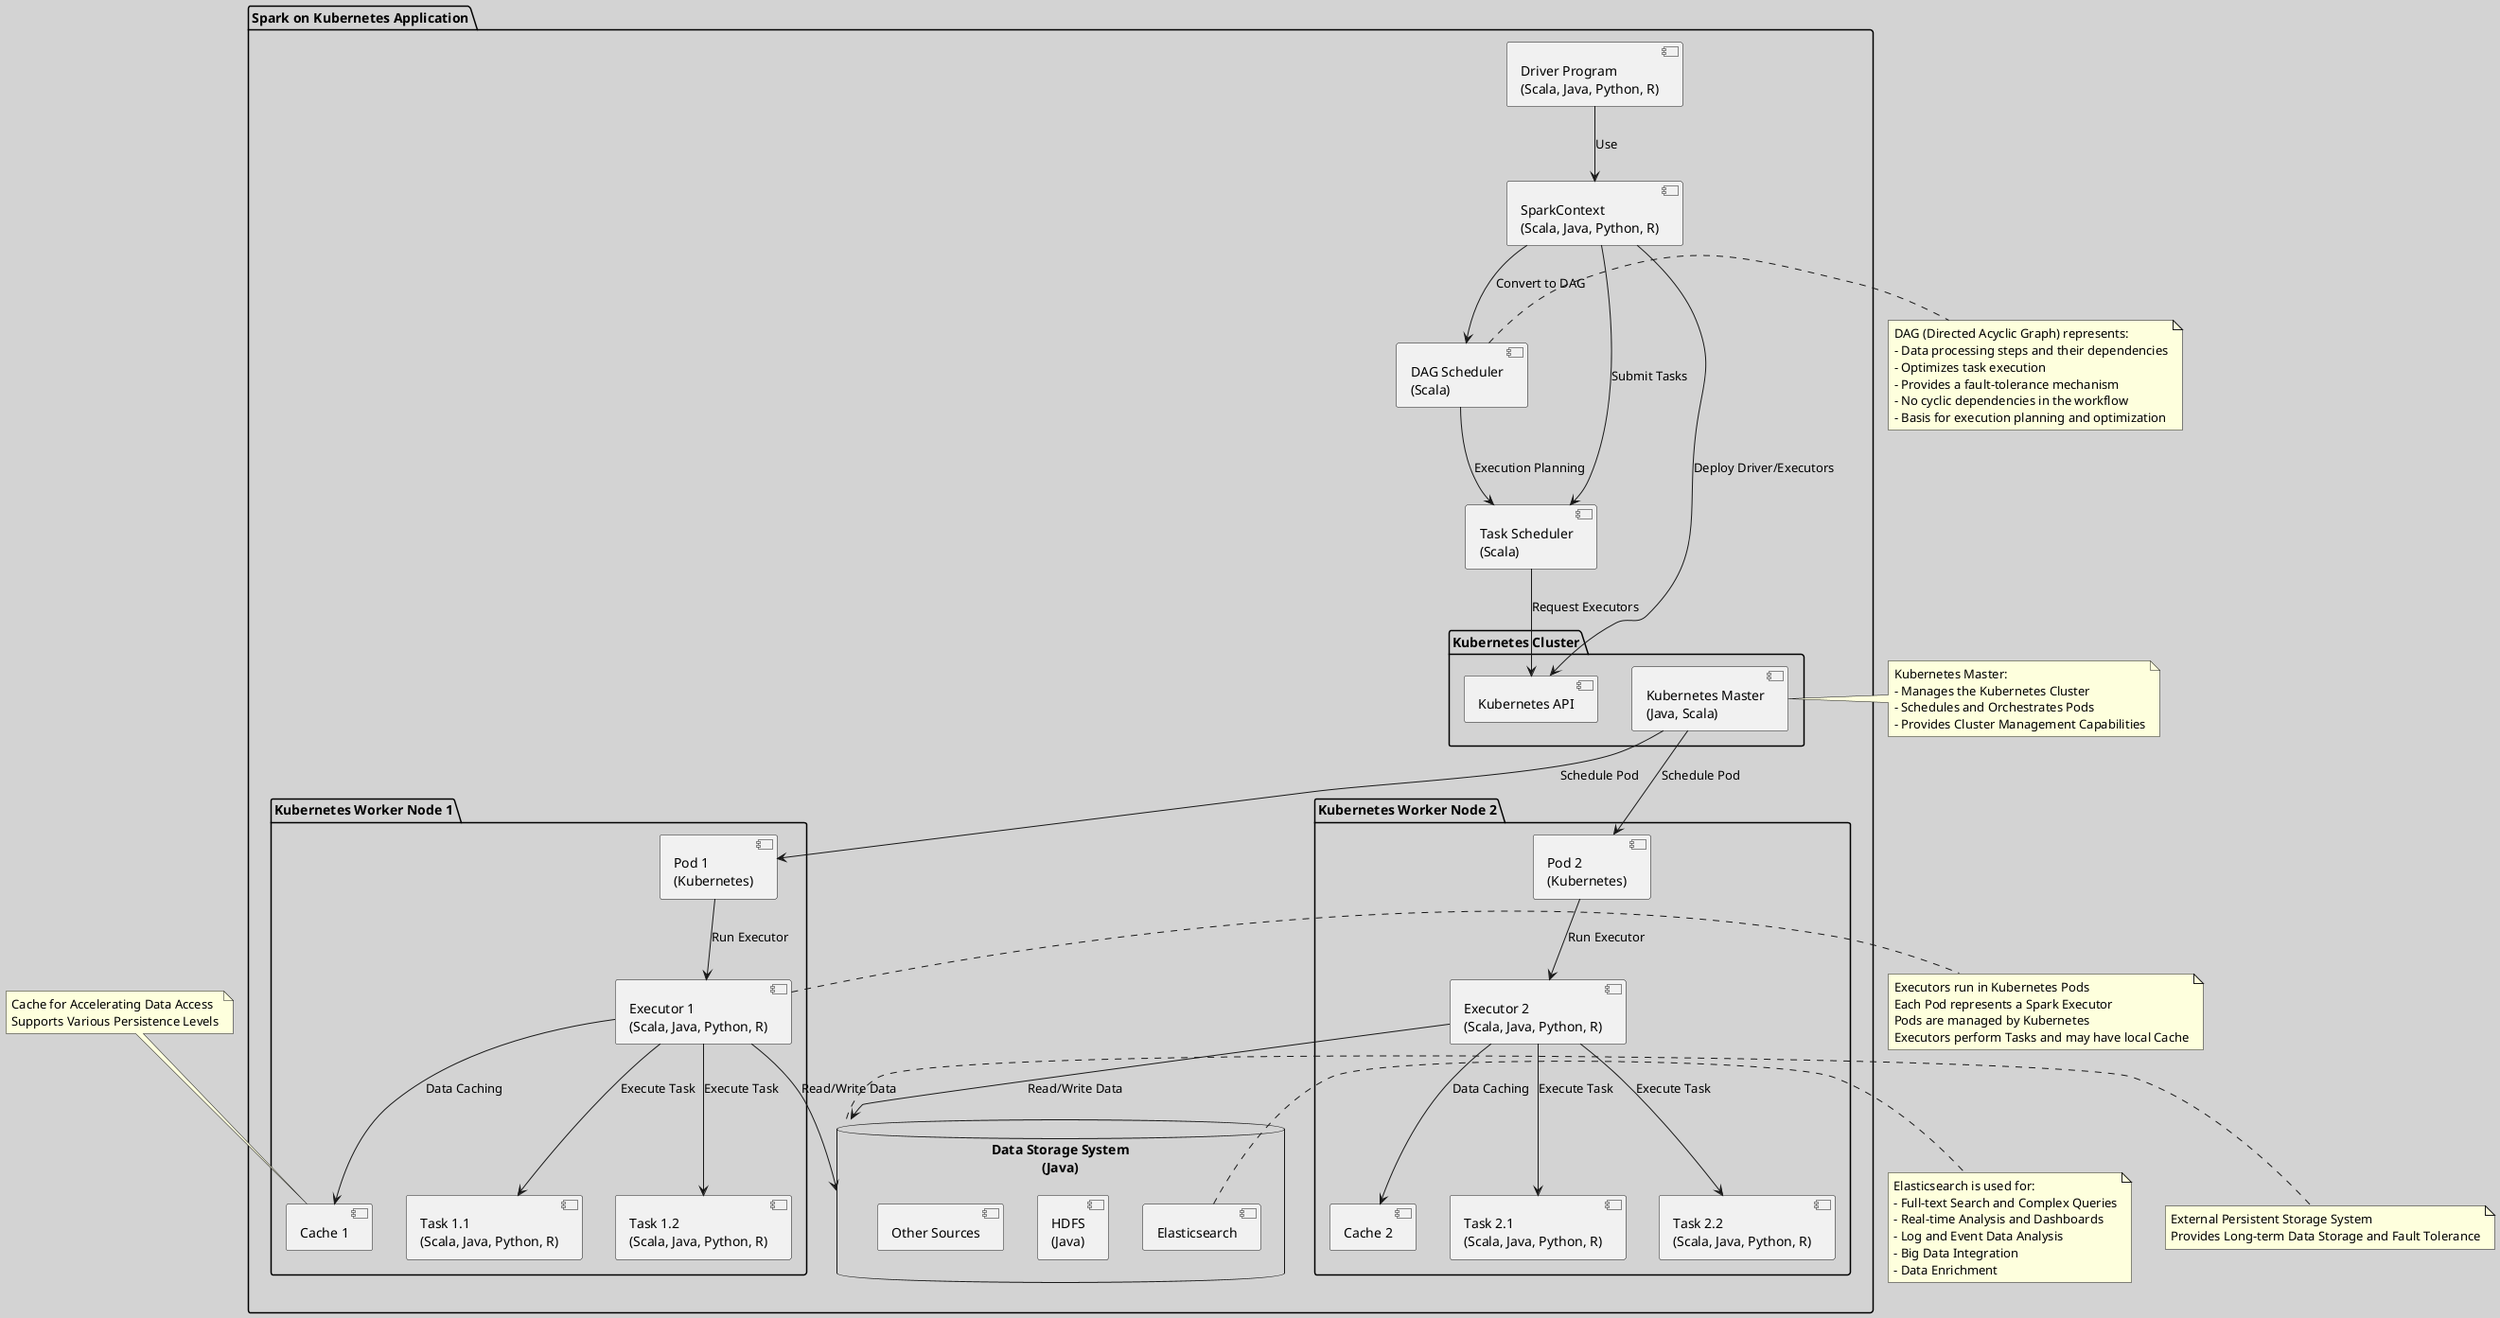 @startuml
skinparam backgroundColor #D3D3D3

package "Spark on Kubernetes Application" {
    [Driver Program\n(Scala, Java, Python, R)] as Driver
        [SparkContext\n(Scala, Java, Python, R)] as SC
        [DAG Scheduler\n(Scala)] as DAG
        [Task Scheduler\n(Scala)] as TS

    package "Kubernetes Cluster" {
        [Kubernetes Master\n(Java, Scala)] as K8sMaster
        [Kubernetes API] as K8sAPI
    }

    package "Kubernetes Worker Node 1" {
        [Pod 1\n(Kubernetes)] as Pod1
        [Executor 1\n(Scala, Java, Python, R)] as E1
        [Cache 1] as C1
        [Task 1.1\n(Scala, Java, Python, R)] as T11
        [Task 1.2\n(Scala, Java, Python, R)] as T12
    }

    package "Kubernetes Worker Node 2" {
        [Pod 2\n(Kubernetes)] as Pod2
        [Executor 2\n(Scala, Java, Python, R)] as E2
        [Cache 2] as C2
        [Task 2.1\n(Scala, Java, Python, R)] as T21
        [Task 2.2\n(Scala, Java, Python, R)] as T22
    }

    database "Data Storage System\n(Java)" as Storage {
        [HDFS\n(Java)]
        [Elasticsearch]
        [Other Sources] as Others
    }
}

Driver --> SC : Use
SC --> DAG : Convert to DAG
SC --> TS : Submit Tasks
SC --> K8sAPI : Deploy Driver/Executors
DAG --> TS : Execution Planning
TS --> K8sAPI : Request Executors
K8sMaster --> Pod1 : Schedule Pod
K8sMaster --> Pod2 : Schedule Pod
Pod1 --> E1 : Run Executor
E1 --> C1 : Data Caching
E1 --> T11 : Execute Task
E1 --> T12 : Execute Task
Pod2 --> E2 : Run Executor
E2 --> C2 : Data Caching
E2 --> T21 : Execute Task
E2 --> T22 : Execute Task
E1 --> Storage : Read/Write Data
E2 --> Storage : Read/Write Data

note right of DAG
  DAG (Directed Acyclic Graph) represents:
  - Data processing steps and their dependencies
  - Optimizes task execution
  - Provides a fault-tolerance mechanism
  - No cyclic dependencies in the workflow
  - Basis for execution planning and optimization
end note

note right of Elasticsearch
  Elasticsearch is used for:
  - Full-text Search and Complex Queries
  - Real-time Analysis and Dashboards
  - Log and Event Data Analysis
  - Big Data Integration
  - Data Enrichment
end note

note top of C1
  Cache for Accelerating Data Access
  Supports Various Persistence Levels
end note

note right of Storage
  External Persistent Storage System
  Provides Long-term Data Storage and Fault Tolerance
end note

note right of K8sMaster
  Kubernetes Master:
  - Manages the Kubernetes Cluster
  - Schedules and Orchestrates Pods
  - Provides Cluster Management Capabilities
end note

note right of E1
  Executors run in Kubernetes Pods
  Each Pod represents a Spark Executor
  Pods are managed by Kubernetes
  Executors perform Tasks and may have local Cache
end note

@enduml
